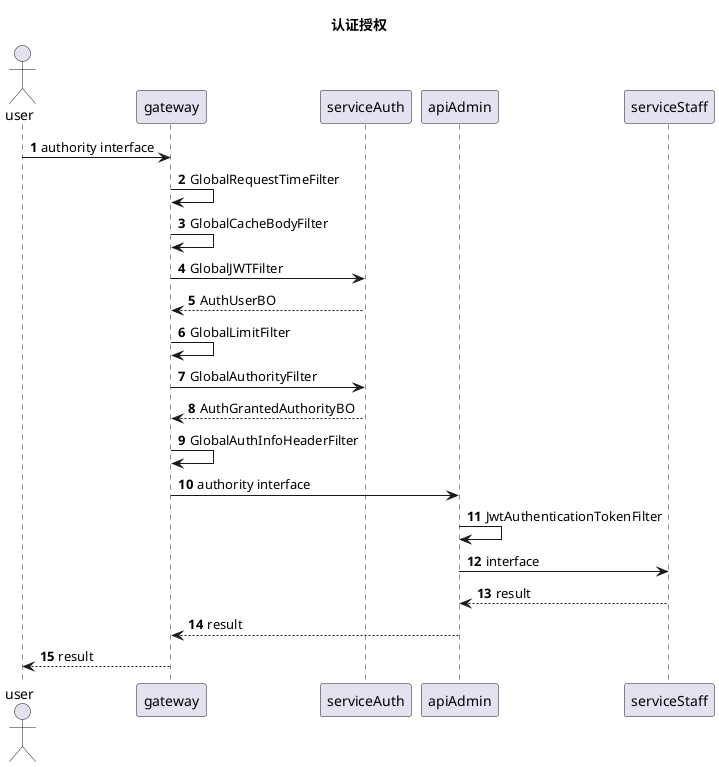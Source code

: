 @startuml

title 认证授权
autonumber
actor user
user -> gateway: authority interface
gateway -> gateway: GlobalRequestTimeFilter
gateway -> gateway: GlobalCacheBodyFilter
gateway -> serviceAuth: GlobalJWTFilter
serviceAuth --> gateway: AuthUserBO
gateway -> gateway: GlobalLimitFilter
gateway -> serviceAuth: GlobalAuthorityFilter
serviceAuth --> gateway: AuthGrantedAuthorityBO
gateway -> gateway: GlobalAuthInfoHeaderFilter
gateway -> apiAdmin: authority interface
apiAdmin -> apiAdmin: JwtAuthenticationTokenFilter
apiAdmin -> serviceStaff: interface
serviceStaff --> apiAdmin: result
apiAdmin --> gateway: result
gateway --> user: result
@enduml